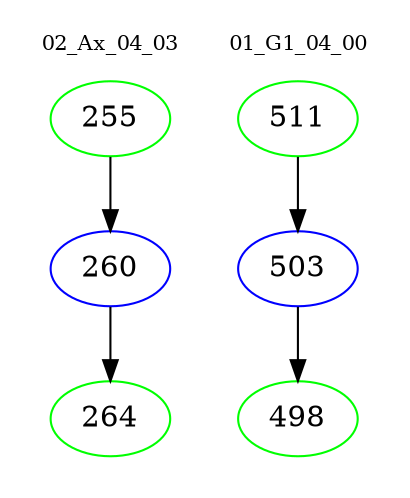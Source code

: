 digraph{
subgraph cluster_0 {
color = white
label = "02_Ax_04_03";
fontsize=10;
T0_255 [label="255", color="green"]
T0_255 -> T0_260 [color="black"]
T0_260 [label="260", color="blue"]
T0_260 -> T0_264 [color="black"]
T0_264 [label="264", color="green"]
}
subgraph cluster_1 {
color = white
label = "01_G1_04_00";
fontsize=10;
T1_511 [label="511", color="green"]
T1_511 -> T1_503 [color="black"]
T1_503 [label="503", color="blue"]
T1_503 -> T1_498 [color="black"]
T1_498 [label="498", color="green"]
}
}
